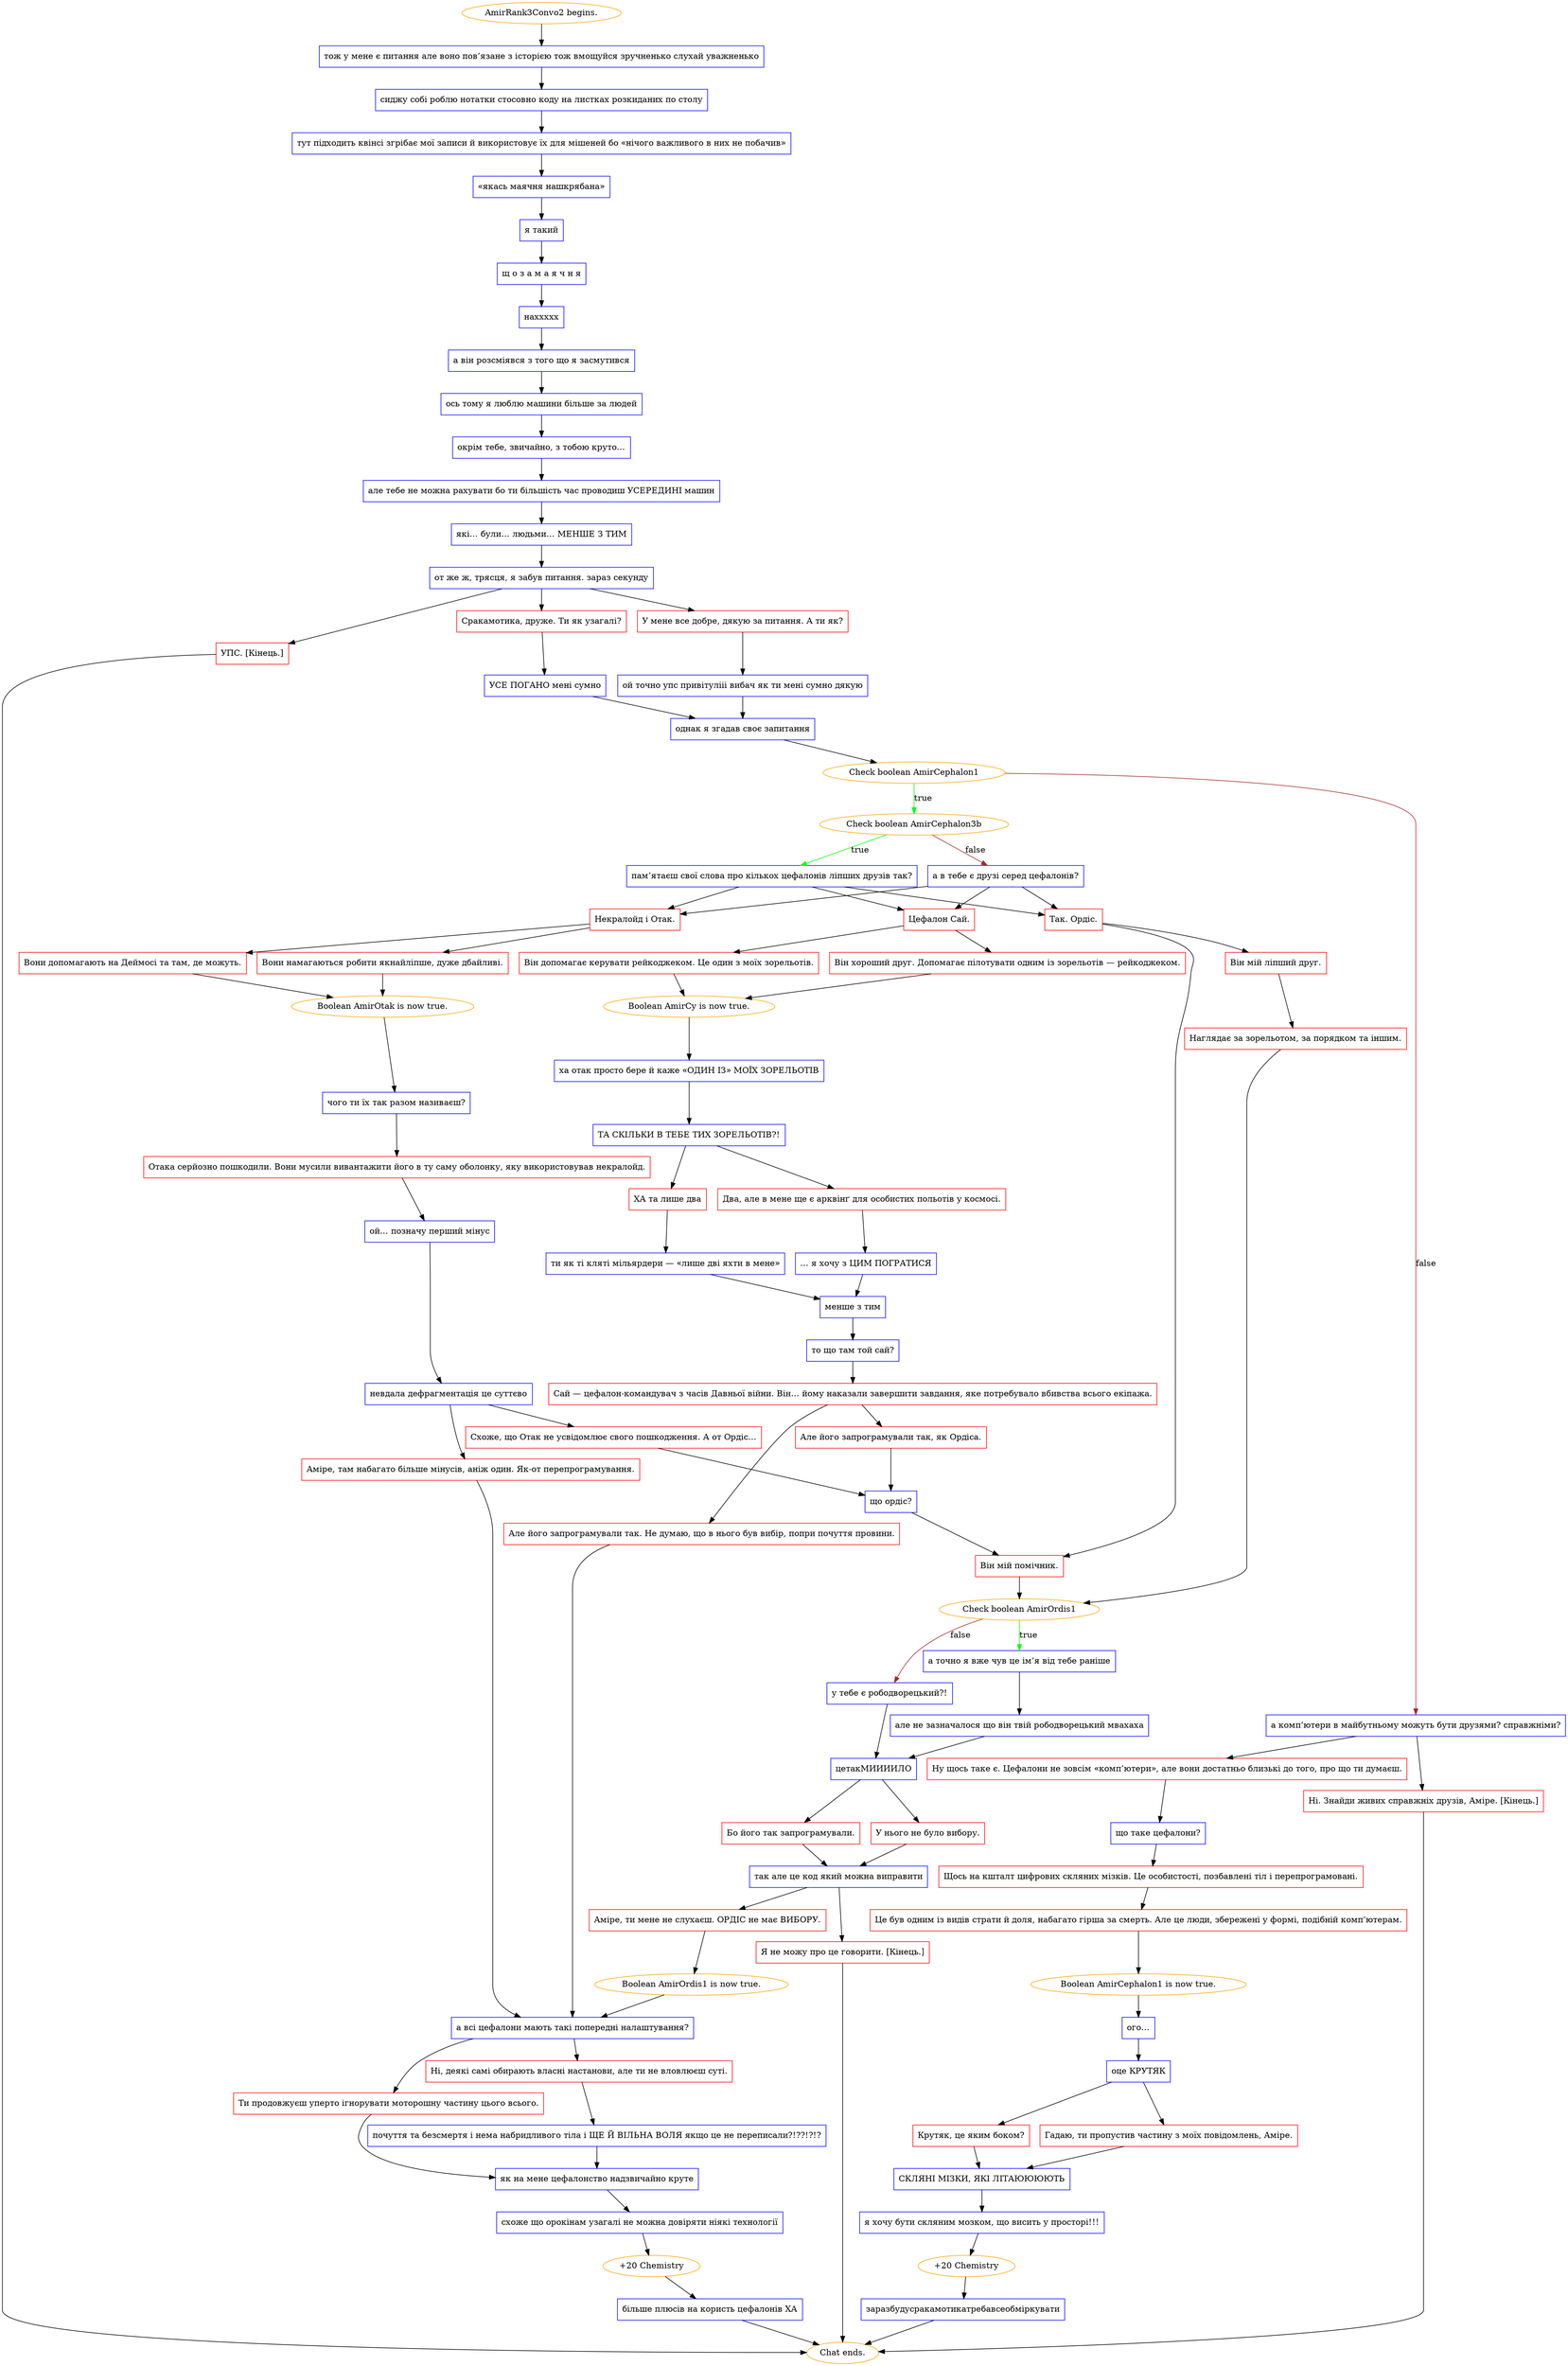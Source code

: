 digraph {
	"AmirRank3Convo2 begins." [color=orange];
		"AmirRank3Convo2 begins." -> j1680683701;
	j1680683701 [label="тож у мене є питання але воно пов’язане з історією тож вмощуйся зручненько слухай уважненько",shape=box,color=blue];
		j1680683701 -> j317595406;
	j317595406 [label="сиджу собі роблю нотатки стосовно коду на листках розкиданих по столу",shape=box,color=blue];
		j317595406 -> j1104110799;
	j1104110799 [label="тут підходить квінсі згрібає мої записи й використовує їх для мішеней бо «нічого важливого в них не побачив»",shape=box,color=blue];
		j1104110799 -> j981309758;
	j981309758 [label="«якась маячня нашкрябана»",shape=box,color=blue];
		j981309758 -> j3552083300;
	j3552083300 [label="я такий",shape=box,color=blue];
		j3552083300 -> j308197858;
	j308197858 [label="щ о з а м а я ч н я",shape=box,color=blue];
		j308197858 -> j553561617;
	j553561617 [label="наххххх",shape=box,color=blue];
		j553561617 -> j290063239;
	j290063239 [label="а він розсміявся з того що я засмутився",shape=box,color=blue];
		j290063239 -> j3751073909;
	j3751073909 [label="ось тому я люблю машини більше за людей",shape=box,color=blue];
		j3751073909 -> j3989808398;
	j3989808398 [label="окрім тебе, звичайно, з тобою круто…",shape=box,color=blue];
		j3989808398 -> j929513772;
	j929513772 [label="але тебе не можна рахувати бо ти більшість час проводиш УСЕРЕДИНІ машин",shape=box,color=blue];
		j929513772 -> j967250281;
	j967250281 [label="які… були… людьми… МЕНШЕ З ТИМ",shape=box,color=blue];
		j967250281 -> j2786601563;
	j2786601563 [label="от же ж, трясця, я забув питання. зараз секунду",shape=box,color=blue];
		j2786601563 -> j4099264828;
		j2786601563 -> j2710462378;
		j2786601563 -> j1988672405;
	j4099264828 [label="У мене все добре, дякую за питання. А ти як?",shape=box,color=red];
		j4099264828 -> j2682015590;
	j2710462378 [label="Сракамотика, друже. Ти як узагалі?",shape=box,color=red];
		j2710462378 -> j2342081468;
	j1988672405 [label="УПС. [Кінець.]",shape=box,color=red];
		j1988672405 -> "Chat ends.";
	j2682015590 [label="ой точно упс привітулііі вибач як ти мені сумно дякую",shape=box,color=blue];
		j2682015590 -> j2103653536;
	j2342081468 [label="УСЕ ПОГАНО мені сумно",shape=box,color=blue];
		j2342081468 -> j2103653536;
	"Chat ends." [color=orange];
	j2103653536 [label="однак я згадав своє запитання",shape=box,color=blue];
		j2103653536 -> j983067739;
	j983067739 [label="Check boolean AmirCephalon1",color=orange];
		j983067739 -> j2632229335 [label=true,color=green];
		j983067739 -> j2082790067 [label=false,color=brown];
	j2632229335 [label="Check boolean AmirCephalon3b",color=orange];
		j2632229335 -> j4166979026 [label=true,color=green];
		j2632229335 -> j2494410015 [label=false,color=brown];
	j2082790067 [label="а комп’ютери в майбутньому можуть бути друзями? справжніми?",shape=box,color=blue];
		j2082790067 -> j2220762412;
		j2082790067 -> j1481524320;
	j4166979026 [label="пам’ятаєш свої слова про кількох цефалонів ліпших друзів так?",shape=box,color=blue];
		j4166979026 -> j3066498312;
		j4166979026 -> j2656922743;
		j4166979026 -> j4246461050;
	j2494410015 [label="а в тебе є друзі серед цефалонів?",shape=box,color=blue];
		j2494410015 -> j3066498312;
		j2494410015 -> j2656922743;
		j2494410015 -> j4246461050;
	j2220762412 [label="Ні. Знайди живих справжніх друзів, Аміре. [Кінець.]",shape=box,color=red];
		j2220762412 -> "Chat ends.";
	j1481524320 [label="Ну щось таке є. Цефалони не зовсім «комп’ютери», але вони достатньо близькі до того, про що ти думаєш.",shape=box,color=red];
		j1481524320 -> j3436755878;
	j3066498312 [label="Так. Ордіс.",shape=box,color=red];
		j3066498312 -> j2769770207;
		j3066498312 -> j669019589;
	j2656922743 [label="Некралойд і Отак.",shape=box,color=red];
		j2656922743 -> j37964716;
		j2656922743 -> j4130769446;
	j4246461050 [label="Цефалон Сай.",shape=box,color=red];
		j4246461050 -> j474006195;
		j4246461050 -> j317164728;
	j3436755878 [label="що таке цефалони?",shape=box,color=blue];
		j3436755878 -> j723899781;
	j2769770207 [label="Він мій помічник.",shape=box,color=red];
		j2769770207 -> j1835984608;
	j669019589 [label="Він мій ліпший друг.",shape=box,color=red];
		j669019589 -> j2868194536;
	j37964716 [label="Вони допомагають на Деймосі та там, де можуть.",shape=box,color=red];
		j37964716 -> j2021300780;
	j4130769446 [label="Вони намагаються робити якнайліпше, дуже дбайливі.",shape=box,color=red];
		j4130769446 -> j2021300780;
	j474006195 [label="Він допомагає керувати рейкоджеком. Це один з моїх зорельотів.",shape=box,color=red];
		j474006195 -> j1010939720;
	j317164728 [label="Він хороший друг. Допомагає пілотувати одним із зорельотів — рейкоджеком.",shape=box,color=red];
		j317164728 -> j1010939720;
	j723899781 [label="Щось на кшталт цифрових скляних мізків. Це особистості, позбавлені тіл і перепрограмовані.",shape=box,color=red];
		j723899781 -> j1502397522;
	j1835984608 [label="Check boolean AmirOrdis1",color=orange];
		j1835984608 -> j1716102976 [label=true,color=green];
		j1835984608 -> j196280776 [label=false,color=brown];
	j2868194536 [label="Наглядає за зорельотом, за порядком та іншим.",shape=box,color=red];
		j2868194536 -> j1835984608;
	j2021300780 [label="Boolean AmirOtak is now true.",color=orange];
		j2021300780 -> j2996170061;
	j1010939720 [label="Boolean AmirCy is now true.",color=orange];
		j1010939720 -> j1111905368;
	j1502397522 [label="Це був одним із видів страти й доля, набагато гірша за смерть. Але це люди, збережені у формі, подібній комп’ютерам.",shape=box,color=red];
		j1502397522 -> j214324512;
	j1716102976 [label="а точно я вже чув це ім’я від тебе раніше",shape=box,color=blue];
		j1716102976 -> j860655653;
	j196280776 [label="у тебе є рободворецький?!",shape=box,color=blue];
		j196280776 -> j267789902;
	j2996170061 [label="чого ти їх так разом називаєш?",shape=box,color=blue];
		j2996170061 -> j3093282369;
	j1111905368 [label="ха отак просто бере й каже «ОДИН ІЗ» МОЇХ ЗОРЕЛЬОТІВ",shape=box,color=blue];
		j1111905368 -> j2628339180;
	j214324512 [label="Boolean AmirCephalon1 is now true.",color=orange];
		j214324512 -> j154639388;
	j860655653 [label="але не зазначалося що він твій рободворецький мвахаха",shape=box,color=blue];
		j860655653 -> j267789902;
	j267789902 [label="цетакМИИИИЛО",shape=box,color=blue];
		j267789902 -> j2654900282;
		j267789902 -> j833440769;
	j3093282369 [label="Отака серйозно пошкодили. Вони мусили вивантажити його в ту саму оболонку, яку використовував некралойд.",shape=box,color=red];
		j3093282369 -> j4249848612;
	j2628339180 [label="ТА СКІЛЬКИ В ТЕБЕ ТИХ ЗОРЕЛЬОТІВ?!",shape=box,color=blue];
		j2628339180 -> j2838596535;
		j2628339180 -> j1645488508;
	j154639388 [label="ого…",shape=box,color=blue];
		j154639388 -> j583233630;
	j2654900282 [label="У нього не було вибору.",shape=box,color=red];
		j2654900282 -> j1117660495;
	j833440769 [label="Бо його так запрограмували.",shape=box,color=red];
		j833440769 -> j1117660495;
	j4249848612 [label="ой… позначу перший мінус",shape=box,color=blue];
		j4249848612 -> j3778489416;
	j2838596535 [label="ХА та лише два",shape=box,color=red];
		j2838596535 -> j2975494421;
	j1645488508 [label="Два, але в мене ще є арквінґ для особистих польотів у космосі.",shape=box,color=red];
		j1645488508 -> j4053641080;
	j583233630 [label="оце КРУТЯК",shape=box,color=blue];
		j583233630 -> j3339471377;
		j583233630 -> j1482064697;
	j1117660495 [label="так але це код який можна виправити",shape=box,color=blue];
		j1117660495 -> j508715643;
		j1117660495 -> j288309563;
	j3778489416 [label="невдала дефрагментація це суттєво",shape=box,color=blue];
		j3778489416 -> j3684510602;
		j3778489416 -> j2894018373;
	j2975494421 [label="ти як ті кляті мільярдери — «лише дві яхти в мене»",shape=box,color=blue];
		j2975494421 -> j2260501677;
	j4053641080 [label="… я хочу з ЦИМ ПОГРАТИСЯ",shape=box,color=blue];
		j4053641080 -> j2260501677;
	j3339471377 [label="Гадаю, ти пропустив частину з моїх повідомлень, Аміре.",shape=box,color=red];
		j3339471377 -> j836909358;
	j1482064697 [label="Крутяк, це яким боком?",shape=box,color=red];
		j1482064697 -> j836909358;
	j508715643 [label="Я не можу про це говорити. [Кінець.]",shape=box,color=red];
		j508715643 -> "Chat ends.";
	j288309563 [label="Аміре, ти мене не слухаєш. ОРДІС не має ВИБОРУ.",shape=box,color=red];
		j288309563 -> j3464657529;
	j3684510602 [label="Схоже, що Отак не усвідомлює свого пошкодження. А от Ордіс…",shape=box,color=red];
		j3684510602 -> j567155960;
	j2894018373 [label="Аміре, там набагато більше мінусів, аніж один. Як-от перепрограмування.",shape=box,color=red];
		j2894018373 -> j18942424;
	j2260501677 [label="менше з тим",shape=box,color=blue];
		j2260501677 -> j3271119155;
	j836909358 [label="СКЛЯНІ МІЗКИ, ЯКІ ЛІТАЮЮЮЮТЬ",shape=box,color=blue];
		j836909358 -> j2012363355;
	j3464657529 [label="Boolean AmirOrdis1 is now true.",color=orange];
		j3464657529 -> j18942424;
	j567155960 [label="що ордіс?",shape=box,color=blue];
		j567155960 -> j2769770207;
	j18942424 [label="а всі цефалони мають такі попередні налаштування?",shape=box,color=blue];
		j18942424 -> j93783254;
		j18942424 -> j1597502484;
	j3271119155 [label="то що там той сай?",shape=box,color=blue];
		j3271119155 -> j3528441395;
	j2012363355 [label="я хочу бути скляним мозком, що висить у просторі!!!",shape=box,color=blue];
		j2012363355 -> j3593570349;
	j93783254 [label="Ні, деякі самі обирають власні настанови, але ти не вловлюєш суті.",shape=box,color=red];
		j93783254 -> j904263571;
	j1597502484 [label="Ти продовжуєш уперто ігнорувати моторошну частину цього всього.",shape=box,color=red];
		j1597502484 -> j1288203651;
	j3528441395 [label="Сай — цефалон-командувач з часів Давньої війни. Він… йому наказали завершити завдання, яке потребувало вбивства всього екіпажа.",shape=box,color=red];
		j3528441395 -> j2140981245;
		j3528441395 -> j2121427602;
	j3593570349 [label="+20 Chemistry",color=orange];
		j3593570349 -> j1443033239;
	j904263571 [label="почуття та безсмертя і нема набридливого тіла і ЩЕ Й ВІЛЬНА ВОЛЯ якщо це не переписали?!??!?!?",shape=box,color=blue];
		j904263571 -> j1288203651;
	j1288203651 [label="як на мене цефалонство надзвичайно круте",shape=box,color=blue];
		j1288203651 -> j2465945134;
	j2140981245 [label="Але його запрограмували так, як Ордіса.",shape=box,color=red];
		j2140981245 -> j567155960;
	j2121427602 [label="Але його запрограмували так. Не думаю, що в нього був вибір, попри почуття провини.",shape=box,color=red];
		j2121427602 -> j18942424;
	j1443033239 [label="заразбудусракамотикатребавсеобміркувати",shape=box,color=blue];
		j1443033239 -> "Chat ends.";
	j2465945134 [label="схоже що орокінам узагалі не можна довіряти ніякі технології",shape=box,color=blue];
		j2465945134 -> j153290508;
	j153290508 [label="+20 Chemistry",color=orange];
		j153290508 -> j2170074064;
	j2170074064 [label="більше плюсів на користь цефалонів ХА",shape=box,color=blue];
		j2170074064 -> "Chat ends.";
}